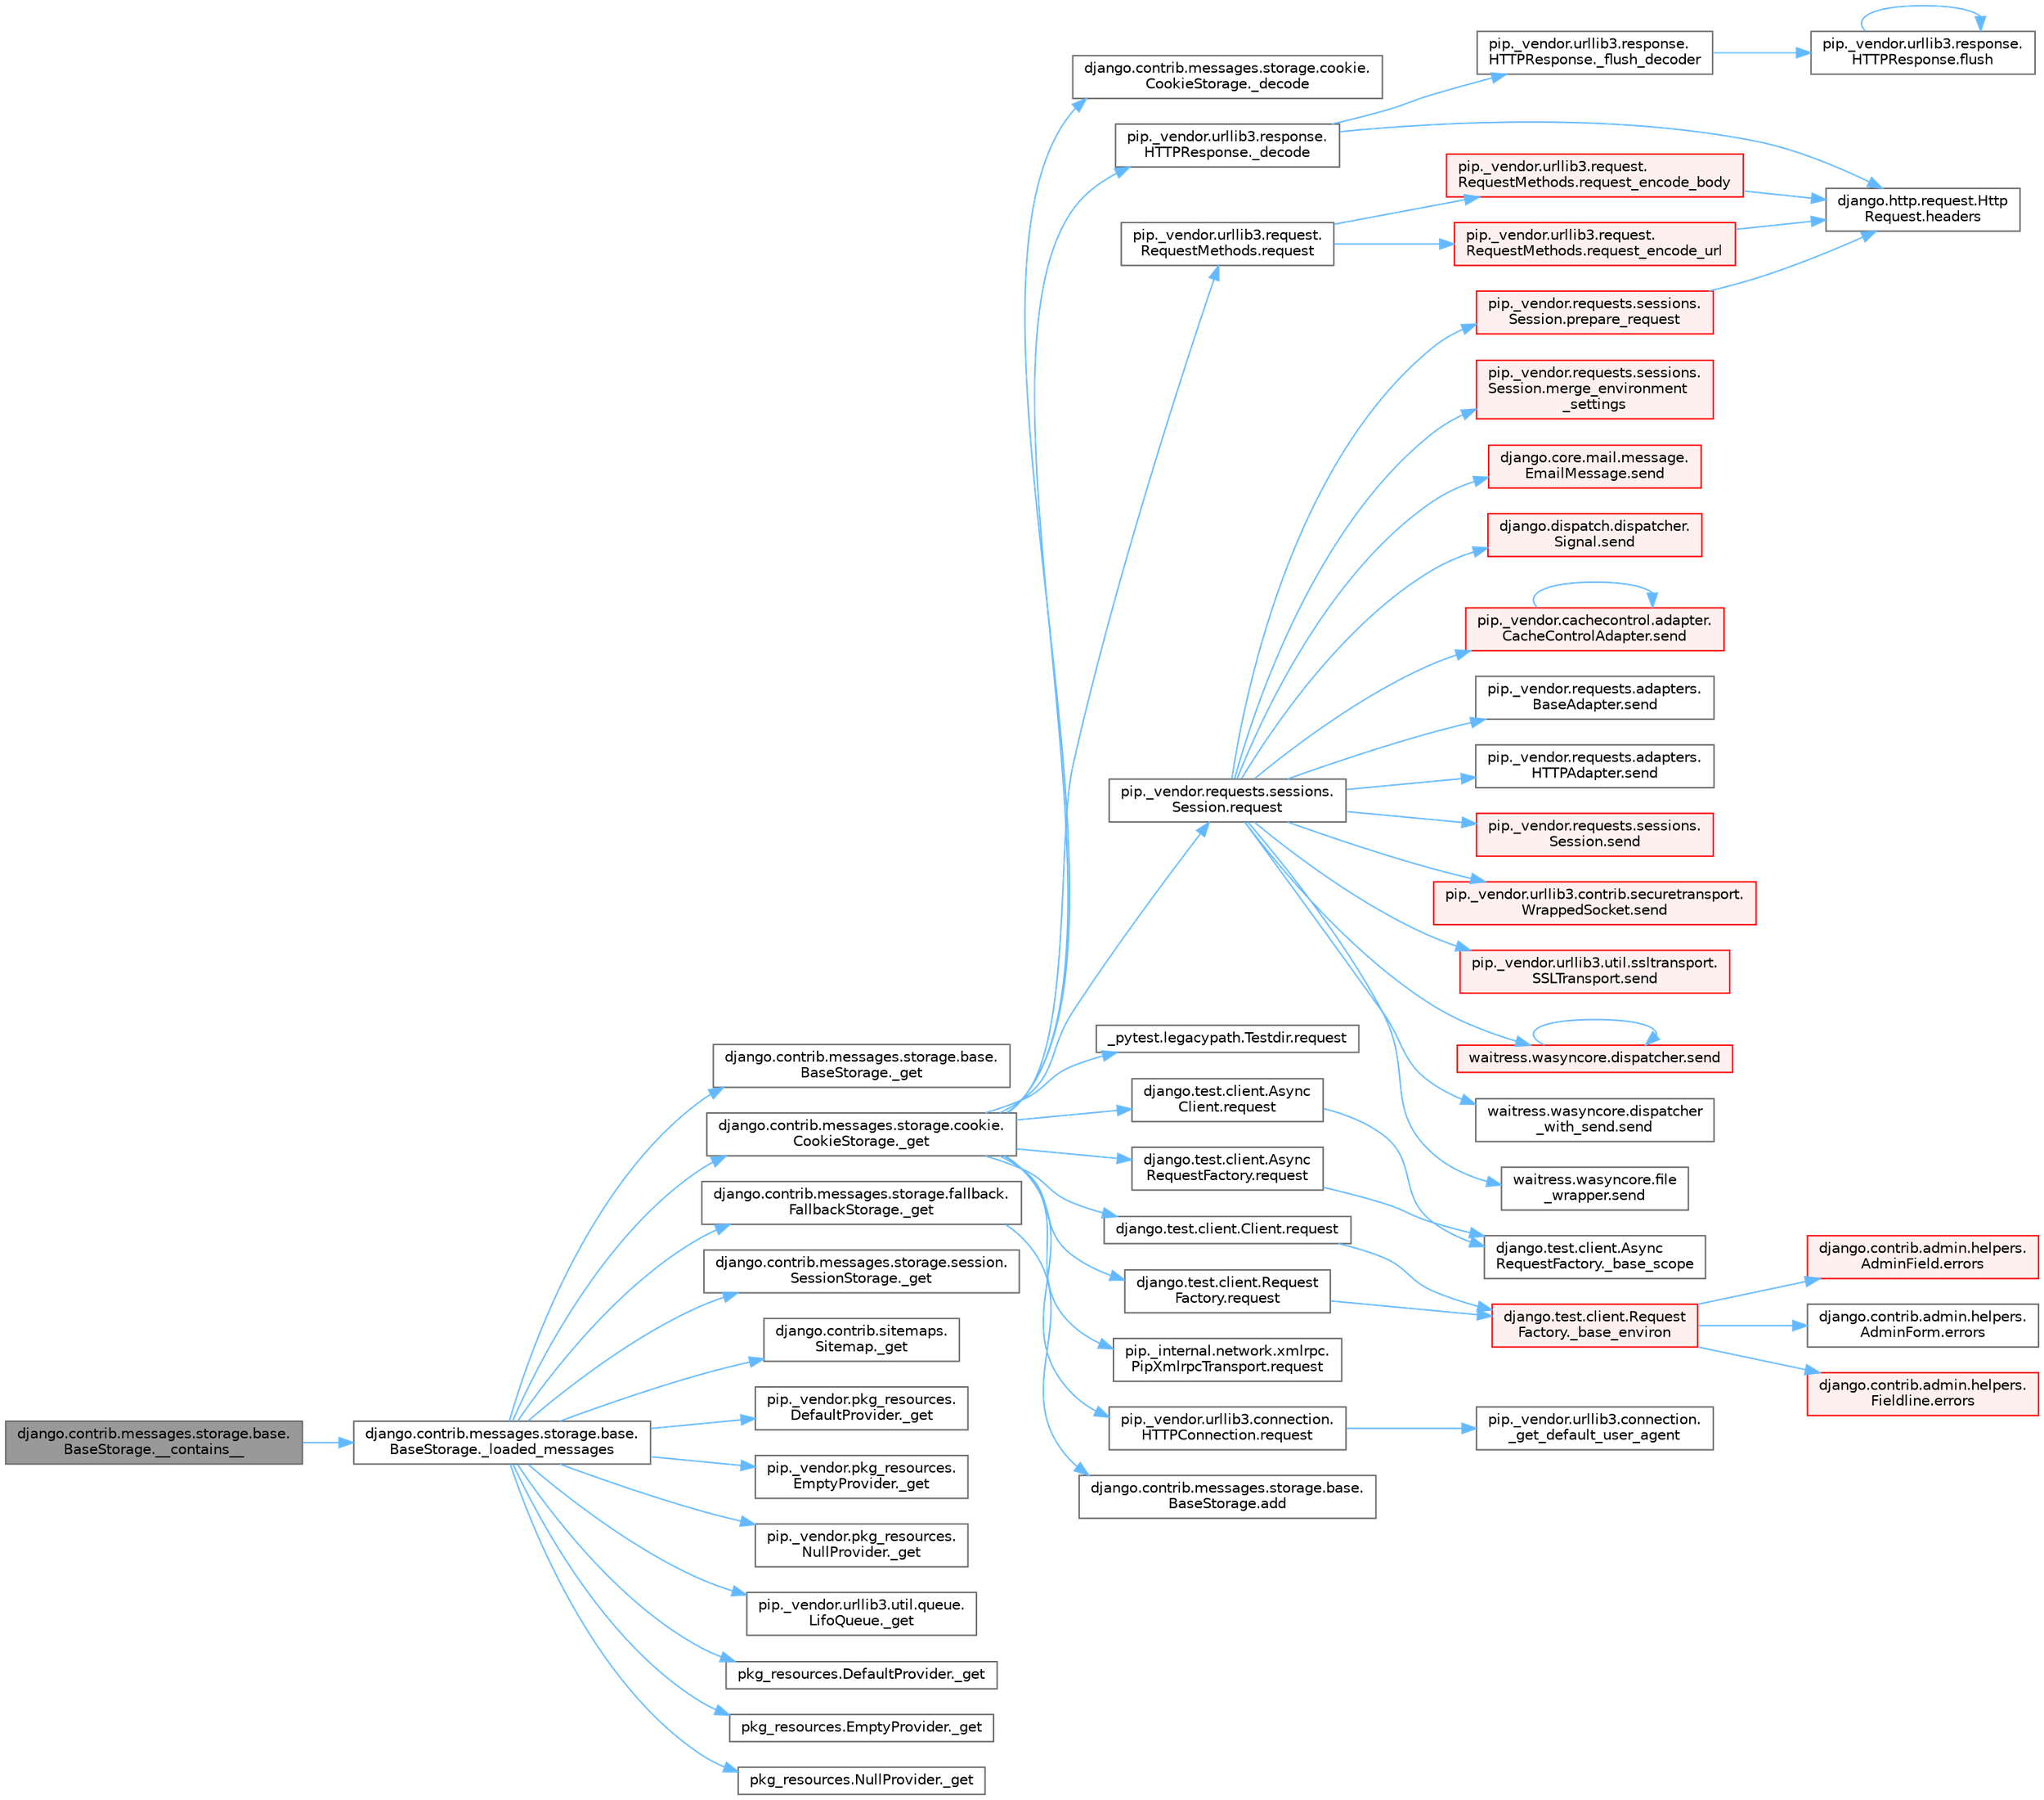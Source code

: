 digraph "django.contrib.messages.storage.base.BaseStorage.__contains__"
{
 // LATEX_PDF_SIZE
  bgcolor="transparent";
  edge [fontname=Helvetica,fontsize=10,labelfontname=Helvetica,labelfontsize=10];
  node [fontname=Helvetica,fontsize=10,shape=box,height=0.2,width=0.4];
  rankdir="LR";
  Node1 [id="Node000001",label="django.contrib.messages.storage.base.\lBaseStorage.__contains__",height=0.2,width=0.4,color="gray40", fillcolor="grey60", style="filled", fontcolor="black",tooltip=" "];
  Node1 -> Node2 [id="edge1_Node000001_Node000002",color="steelblue1",style="solid",tooltip=" "];
  Node2 [id="Node000002",label="django.contrib.messages.storage.base.\lBaseStorage._loaded_messages",height=0.2,width=0.4,color="grey40", fillcolor="white", style="filled",URL="$classdjango_1_1contrib_1_1messages_1_1storage_1_1base_1_1_base_storage.html#aae271e69706ef6bcb050affc180b81e1",tooltip=" "];
  Node2 -> Node3 [id="edge2_Node000002_Node000003",color="steelblue1",style="solid",tooltip=" "];
  Node3 [id="Node000003",label="django.contrib.messages.storage.base.\lBaseStorage._get",height=0.2,width=0.4,color="grey40", fillcolor="white", style="filled",URL="$classdjango_1_1contrib_1_1messages_1_1storage_1_1base_1_1_base_storage.html#a3d2749021b22c9e5f32af8b23feae3f1",tooltip=" "];
  Node2 -> Node4 [id="edge3_Node000002_Node000004",color="steelblue1",style="solid",tooltip=" "];
  Node4 [id="Node000004",label="django.contrib.messages.storage.cookie.\lCookieStorage._get",height=0.2,width=0.4,color="grey40", fillcolor="white", style="filled",URL="$classdjango_1_1contrib_1_1messages_1_1storage_1_1cookie_1_1_cookie_storage.html#a39d084f6072109675c9ef06c047174e8",tooltip=" "];
  Node4 -> Node5 [id="edge4_Node000004_Node000005",color="steelblue1",style="solid",tooltip=" "];
  Node5 [id="Node000005",label="django.contrib.messages.storage.cookie.\lCookieStorage._decode",height=0.2,width=0.4,color="grey40", fillcolor="white", style="filled",URL="$classdjango_1_1contrib_1_1messages_1_1storage_1_1cookie_1_1_cookie_storage.html#a1fc553aa4b81b9844a8ab48cb7d5f59a",tooltip=" "];
  Node4 -> Node6 [id="edge5_Node000004_Node000006",color="steelblue1",style="solid",tooltip=" "];
  Node6 [id="Node000006",label="pip._vendor.urllib3.response.\lHTTPResponse._decode",height=0.2,width=0.4,color="grey40", fillcolor="white", style="filled",URL="$classpip_1_1__vendor_1_1urllib3_1_1response_1_1_h_t_t_p_response.html#a8678676b28422ac1205fd245662f6a2c",tooltip=" "];
  Node6 -> Node7 [id="edge6_Node000006_Node000007",color="steelblue1",style="solid",tooltip=" "];
  Node7 [id="Node000007",label="pip._vendor.urllib3.response.\lHTTPResponse._flush_decoder",height=0.2,width=0.4,color="grey40", fillcolor="white", style="filled",URL="$classpip_1_1__vendor_1_1urllib3_1_1response_1_1_h_t_t_p_response.html#a8af5efe5d81890f31c645c1b3e1b532a",tooltip=" "];
  Node7 -> Node8 [id="edge7_Node000007_Node000008",color="steelblue1",style="solid",tooltip=" "];
  Node8 [id="Node000008",label="pip._vendor.urllib3.response.\lHTTPResponse.flush",height=0.2,width=0.4,color="grey40", fillcolor="white", style="filled",URL="$classpip_1_1__vendor_1_1urllib3_1_1response_1_1_h_t_t_p_response.html#a6d7b7138abe76f737277901c92166a8e",tooltip=" "];
  Node8 -> Node8 [id="edge8_Node000008_Node000008",color="steelblue1",style="solid",tooltip=" "];
  Node6 -> Node9 [id="edge9_Node000006_Node000009",color="steelblue1",style="solid",tooltip=" "];
  Node9 [id="Node000009",label="django.http.request.Http\lRequest.headers",height=0.2,width=0.4,color="grey40", fillcolor="white", style="filled",URL="$classdjango_1_1http_1_1request_1_1_http_request.html#a757d86c06e163aa94180817723ce1b9c",tooltip=" "];
  Node4 -> Node10 [id="edge10_Node000004_Node000010",color="steelblue1",style="solid",tooltip=" "];
  Node10 [id="Node000010",label="_pytest.legacypath.Testdir.request",height=0.2,width=0.4,color="grey40", fillcolor="white", style="filled",URL="$class__pytest_1_1legacypath_1_1_testdir.html#a0e10c900efcd764da85254119e4d64c4",tooltip=" "];
  Node4 -> Node11 [id="edge11_Node000004_Node000011",color="steelblue1",style="solid",tooltip=" "];
  Node11 [id="Node000011",label="django.test.client.Async\lClient.request",height=0.2,width=0.4,color="grey40", fillcolor="white", style="filled",URL="$classdjango_1_1test_1_1client_1_1_async_client.html#a891cc2f6b81dcf3583bbbde8d21a713a",tooltip=" "];
  Node11 -> Node12 [id="edge12_Node000011_Node000012",color="steelblue1",style="solid",tooltip=" "];
  Node12 [id="Node000012",label="django.test.client.Async\lRequestFactory._base_scope",height=0.2,width=0.4,color="grey40", fillcolor="white", style="filled",URL="$classdjango_1_1test_1_1client_1_1_async_request_factory.html#a0e43cc21668d0a42c46524d5116d8654",tooltip=" "];
  Node4 -> Node13 [id="edge13_Node000004_Node000013",color="steelblue1",style="solid",tooltip=" "];
  Node13 [id="Node000013",label="django.test.client.Async\lRequestFactory.request",height=0.2,width=0.4,color="grey40", fillcolor="white", style="filled",URL="$classdjango_1_1test_1_1client_1_1_async_request_factory.html#aab026845547a4c2d9203b8710b90f6cd",tooltip=" "];
  Node13 -> Node12 [id="edge14_Node000013_Node000012",color="steelblue1",style="solid",tooltip=" "];
  Node4 -> Node14 [id="edge15_Node000004_Node000014",color="steelblue1",style="solid",tooltip=" "];
  Node14 [id="Node000014",label="django.test.client.Client.request",height=0.2,width=0.4,color="grey40", fillcolor="white", style="filled",URL="$classdjango_1_1test_1_1client_1_1_client.html#a2f51c5251142ab6503937051936e33fa",tooltip=" "];
  Node14 -> Node15 [id="edge16_Node000014_Node000015",color="steelblue1",style="solid",tooltip=" "];
  Node15 [id="Node000015",label="django.test.client.Request\lFactory._base_environ",height=0.2,width=0.4,color="red", fillcolor="#FFF0F0", style="filled",URL="$classdjango_1_1test_1_1client_1_1_request_factory.html#ab650654b992f4e9fc9e30bd0442973c1",tooltip=" "];
  Node15 -> Node16 [id="edge17_Node000015_Node000016",color="steelblue1",style="solid",tooltip=" "];
  Node16 [id="Node000016",label="django.contrib.admin.helpers.\lAdminField.errors",height=0.2,width=0.4,color="red", fillcolor="#FFF0F0", style="filled",URL="$classdjango_1_1contrib_1_1admin_1_1helpers_1_1_admin_field.html#a2ed7041739e06b7ebeb076401379c675",tooltip=" "];
  Node15 -> Node1187 [id="edge18_Node000015_Node001187",color="steelblue1",style="solid",tooltip=" "];
  Node1187 [id="Node001187",label="django.contrib.admin.helpers.\lAdminForm.errors",height=0.2,width=0.4,color="grey40", fillcolor="white", style="filled",URL="$classdjango_1_1contrib_1_1admin_1_1helpers_1_1_admin_form.html#a3ccc9540a232de721c24f95c26a2b34a",tooltip=" "];
  Node15 -> Node1188 [id="edge19_Node000015_Node001188",color="steelblue1",style="solid",tooltip=" "];
  Node1188 [id="Node001188",label="django.contrib.admin.helpers.\lFieldline.errors",height=0.2,width=0.4,color="red", fillcolor="#FFF0F0", style="filled",URL="$classdjango_1_1contrib_1_1admin_1_1helpers_1_1_fieldline.html#ac0094313ce4b91212414f914a381499d",tooltip=" "];
  Node4 -> Node874 [id="edge20_Node000004_Node000874",color="steelblue1",style="solid",tooltip=" "];
  Node874 [id="Node000874",label="django.test.client.Request\lFactory.request",height=0.2,width=0.4,color="grey40", fillcolor="white", style="filled",URL="$classdjango_1_1test_1_1client_1_1_request_factory.html#adae411ab0df6839c5364b647e4dc63ad",tooltip=" "];
  Node874 -> Node15 [id="edge21_Node000874_Node000015",color="steelblue1",style="solid",tooltip=" "];
  Node4 -> Node875 [id="edge22_Node000004_Node000875",color="steelblue1",style="solid",tooltip=" "];
  Node875 [id="Node000875",label="pip._internal.network.xmlrpc.\lPipXmlrpcTransport.request",height=0.2,width=0.4,color="grey40", fillcolor="white", style="filled",URL="$classpip_1_1__internal_1_1network_1_1xmlrpc_1_1_pip_xmlrpc_transport.html#a91d1ed180fbf8bcc25f6747a72614c5f",tooltip=" "];
  Node4 -> Node876 [id="edge23_Node000004_Node000876",color="steelblue1",style="solid",tooltip=" "];
  Node876 [id="Node000876",label="pip._vendor.requests.sessions.\lSession.request",height=0.2,width=0.4,color="grey40", fillcolor="white", style="filled",URL="$classpip_1_1__vendor_1_1requests_1_1sessions_1_1_session.html#a3dddfa16e93faa1a1a553936d913482b",tooltip=" "];
  Node876 -> Node877 [id="edge24_Node000876_Node000877",color="steelblue1",style="solid",tooltip=" "];
  Node877 [id="Node000877",label="pip._vendor.requests.sessions.\lSession.merge_environment\l_settings",height=0.2,width=0.4,color="red", fillcolor="#FFF0F0", style="filled",URL="$classpip_1_1__vendor_1_1requests_1_1sessions_1_1_session.html#a1bbc07ae0fd8434a0ae651e3eb482be0",tooltip=" "];
  Node876 -> Node1001 [id="edge25_Node000876_Node001001",color="steelblue1",style="solid",tooltip=" "];
  Node1001 [id="Node001001",label="pip._vendor.requests.sessions.\lSession.prepare_request",height=0.2,width=0.4,color="red", fillcolor="#FFF0F0", style="filled",URL="$classpip_1_1__vendor_1_1requests_1_1sessions_1_1_session.html#a486c476ce9c610313da438d9fbd53f7b",tooltip=" "];
  Node1001 -> Node9 [id="edge26_Node001001_Node000009",color="steelblue1",style="solid",tooltip=" "];
  Node876 -> Node1003 [id="edge27_Node000876_Node001003",color="steelblue1",style="solid",tooltip=" "];
  Node1003 [id="Node001003",label="django.core.mail.message.\lEmailMessage.send",height=0.2,width=0.4,color="red", fillcolor="#FFF0F0", style="filled",URL="$classdjango_1_1core_1_1mail_1_1message_1_1_email_message.html#a18fd6d168e6aa27742a4057b4ab9b439",tooltip=" "];
  Node876 -> Node1007 [id="edge28_Node000876_Node001007",color="steelblue1",style="solid",tooltip=" "];
  Node1007 [id="Node001007",label="django.dispatch.dispatcher.\lSignal.send",height=0.2,width=0.4,color="red", fillcolor="#FFF0F0", style="filled",URL="$classdjango_1_1dispatch_1_1dispatcher_1_1_signal.html#a065269c5c5f8d45e7b902dda3245bdbb",tooltip=" "];
  Node876 -> Node1011 [id="edge29_Node000876_Node001011",color="steelblue1",style="solid",tooltip=" "];
  Node1011 [id="Node001011",label="pip._vendor.cachecontrol.adapter.\lCacheControlAdapter.send",height=0.2,width=0.4,color="red", fillcolor="#FFF0F0", style="filled",URL="$classpip_1_1__vendor_1_1cachecontrol_1_1adapter_1_1_cache_control_adapter.html#a7f846578832fd1a27f921f7466b4d2fa",tooltip=" "];
  Node1011 -> Node1011 [id="edge30_Node001011_Node001011",color="steelblue1",style="solid",tooltip=" "];
  Node876 -> Node1014 [id="edge31_Node000876_Node001014",color="steelblue1",style="solid",tooltip=" "];
  Node1014 [id="Node001014",label="pip._vendor.requests.adapters.\lBaseAdapter.send",height=0.2,width=0.4,color="grey40", fillcolor="white", style="filled",URL="$classpip_1_1__vendor_1_1requests_1_1adapters_1_1_base_adapter.html#a71b96d00d14b1eb64886afb3d5a6e2b0",tooltip=" "];
  Node876 -> Node1015 [id="edge32_Node000876_Node001015",color="steelblue1",style="solid",tooltip=" "];
  Node1015 [id="Node001015",label="pip._vendor.requests.adapters.\lHTTPAdapter.send",height=0.2,width=0.4,color="grey40", fillcolor="white", style="filled",URL="$classpip_1_1__vendor_1_1requests_1_1adapters_1_1_h_t_t_p_adapter.html#aa75dd0f80148babfc8b50bbc9a504e8d",tooltip=" "];
  Node876 -> Node1016 [id="edge33_Node000876_Node001016",color="steelblue1",style="solid",tooltip=" "];
  Node1016 [id="Node001016",label="pip._vendor.requests.sessions.\lSession.send",height=0.2,width=0.4,color="red", fillcolor="#FFF0F0", style="filled",URL="$classpip_1_1__vendor_1_1requests_1_1sessions_1_1_session.html#ac53877008b8d3c6901be36033885124c",tooltip=" "];
  Node876 -> Node1021 [id="edge34_Node000876_Node001021",color="steelblue1",style="solid",tooltip=" "];
  Node1021 [id="Node001021",label="pip._vendor.urllib3.contrib.securetransport.\lWrappedSocket.send",height=0.2,width=0.4,color="red", fillcolor="#FFF0F0", style="filled",URL="$classpip_1_1__vendor_1_1urllib3_1_1contrib_1_1securetransport_1_1_wrapped_socket.html#afefa6637ff2836086372e94b4872b076",tooltip=" "];
  Node876 -> Node4326 [id="edge35_Node000876_Node004326",color="steelblue1",style="solid",tooltip=" "];
  Node4326 [id="Node004326",label="pip._vendor.urllib3.util.ssltransport.\lSSLTransport.send",height=0.2,width=0.4,color="red", fillcolor="#FFF0F0", style="filled",URL="$classpip_1_1__vendor_1_1urllib3_1_1util_1_1ssltransport_1_1_s_s_l_transport.html#ae07b4d8069dbc1dab07b52db5acdb71a",tooltip=" "];
  Node876 -> Node4327 [id="edge36_Node000876_Node004327",color="steelblue1",style="solid",tooltip=" "];
  Node4327 [id="Node004327",label="waitress.wasyncore.dispatcher.send",height=0.2,width=0.4,color="red", fillcolor="#FFF0F0", style="filled",URL="$classwaitress_1_1wasyncore_1_1dispatcher.html#aa36a1d97600508f07138eab0658775c9",tooltip=" "];
  Node4327 -> Node4327 [id="edge37_Node004327_Node004327",color="steelblue1",style="solid",tooltip=" "];
  Node876 -> Node4328 [id="edge38_Node000876_Node004328",color="steelblue1",style="solid",tooltip=" "];
  Node4328 [id="Node004328",label="waitress.wasyncore.dispatcher\l_with_send.send",height=0.2,width=0.4,color="grey40", fillcolor="white", style="filled",URL="$classwaitress_1_1wasyncore_1_1dispatcher__with__send.html#a47052361f8df52adae77154c5ac2e95d",tooltip=" "];
  Node876 -> Node4329 [id="edge39_Node000876_Node004329",color="steelblue1",style="solid",tooltip=" "];
  Node4329 [id="Node004329",label="waitress.wasyncore.file\l_wrapper.send",height=0.2,width=0.4,color="grey40", fillcolor="white", style="filled",URL="$classwaitress_1_1wasyncore_1_1file__wrapper.html#a3db1f84334179b63edb654a8da19820c",tooltip=" "];
  Node4 -> Node1294 [id="edge40_Node000004_Node001294",color="steelblue1",style="solid",tooltip=" "];
  Node1294 [id="Node001294",label="pip._vendor.urllib3.connection.\lHTTPConnection.request",height=0.2,width=0.4,color="grey40", fillcolor="white", style="filled",URL="$classpip_1_1__vendor_1_1urllib3_1_1connection_1_1_h_t_t_p_connection.html#a67e552c4d242e4169bdf7319269a417f",tooltip=" "];
  Node1294 -> Node1295 [id="edge41_Node001294_Node001295",color="steelblue1",style="solid",tooltip=" "];
  Node1295 [id="Node001295",label="pip._vendor.urllib3.connection.\l_get_default_user_agent",height=0.2,width=0.4,color="grey40", fillcolor="white", style="filled",URL="$namespacepip_1_1__vendor_1_1urllib3_1_1connection.html#a470b189321329d9264e7756710ba9ae2",tooltip=" "];
  Node4 -> Node1296 [id="edge42_Node000004_Node001296",color="steelblue1",style="solid",tooltip=" "];
  Node1296 [id="Node001296",label="pip._vendor.urllib3.request.\lRequestMethods.request",height=0.2,width=0.4,color="grey40", fillcolor="white", style="filled",URL="$classpip_1_1__vendor_1_1urllib3_1_1request_1_1_request_methods.html#a73541f2f0edc7df7413b043e33c69e7f",tooltip=" "];
  Node1296 -> Node1297 [id="edge43_Node001296_Node001297",color="steelblue1",style="solid",tooltip=" "];
  Node1297 [id="Node001297",label="pip._vendor.urllib3.request.\lRequestMethods.request_encode_body",height=0.2,width=0.4,color="red", fillcolor="#FFF0F0", style="filled",URL="$classpip_1_1__vendor_1_1urllib3_1_1request_1_1_request_methods.html#a2c8e6a574936ea1059cda06ae71793fc",tooltip=" "];
  Node1297 -> Node9 [id="edge44_Node001297_Node000009",color="steelblue1",style="solid",tooltip=" "];
  Node1296 -> Node1336 [id="edge45_Node001296_Node001336",color="steelblue1",style="solid",tooltip=" "];
  Node1336 [id="Node001336",label="pip._vendor.urllib3.request.\lRequestMethods.request_encode_url",height=0.2,width=0.4,color="red", fillcolor="#FFF0F0", style="filled",URL="$classpip_1_1__vendor_1_1urllib3_1_1request_1_1_request_methods.html#a364d38202ff4ab728e7bad368e74a431",tooltip=" "];
  Node1336 -> Node9 [id="edge46_Node001336_Node000009",color="steelblue1",style="solid",tooltip=" "];
  Node2 -> Node470 [id="edge47_Node000002_Node000470",color="steelblue1",style="solid",tooltip=" "];
  Node470 [id="Node000470",label="django.contrib.messages.storage.fallback.\lFallbackStorage._get",height=0.2,width=0.4,color="grey40", fillcolor="white", style="filled",URL="$classdjango_1_1contrib_1_1messages_1_1storage_1_1fallback_1_1_fallback_storage.html#a868fecdc6202920df6e41e4e2cdb5ed2",tooltip=" "];
  Node470 -> Node471 [id="edge48_Node000470_Node000471",color="steelblue1",style="solid",tooltip=" "];
  Node471 [id="Node000471",label="django.contrib.messages.storage.base.\lBaseStorage.add",height=0.2,width=0.4,color="grey40", fillcolor="white", style="filled",URL="$classdjango_1_1contrib_1_1messages_1_1storage_1_1base_1_1_base_storage.html#aafc1151a94b34b80803c99d883ca268c",tooltip=" "];
  Node2 -> Node472 [id="edge49_Node000002_Node000472",color="steelblue1",style="solid",tooltip=" "];
  Node472 [id="Node000472",label="django.contrib.messages.storage.session.\lSessionStorage._get",height=0.2,width=0.4,color="grey40", fillcolor="white", style="filled",URL="$classdjango_1_1contrib_1_1messages_1_1storage_1_1session_1_1_session_storage.html#ad3dc3100f2bb7bc5e7ff4db39177fb69",tooltip=" "];
  Node2 -> Node473 [id="edge50_Node000002_Node000473",color="steelblue1",style="solid",tooltip=" "];
  Node473 [id="Node000473",label="django.contrib.sitemaps.\lSitemap._get",height=0.2,width=0.4,color="grey40", fillcolor="white", style="filled",URL="$classdjango_1_1contrib_1_1sitemaps_1_1_sitemap.html#a73a81ce251424f3552779a860edc686c",tooltip=" "];
  Node2 -> Node474 [id="edge51_Node000002_Node000474",color="steelblue1",style="solid",tooltip=" "];
  Node474 [id="Node000474",label="pip._vendor.pkg_resources.\lDefaultProvider._get",height=0.2,width=0.4,color="grey40", fillcolor="white", style="filled",URL="$classpip_1_1__vendor_1_1pkg__resources_1_1_default_provider.html#a7587126d08fbd2559bbd44b4a919430c",tooltip=" "];
  Node2 -> Node475 [id="edge52_Node000002_Node000475",color="steelblue1",style="solid",tooltip=" "];
  Node475 [id="Node000475",label="pip._vendor.pkg_resources.\lEmptyProvider._get",height=0.2,width=0.4,color="grey40", fillcolor="white", style="filled",URL="$classpip_1_1__vendor_1_1pkg__resources_1_1_empty_provider.html#a4246472dcb9c365ab18f2f74389a1857",tooltip=" "];
  Node2 -> Node476 [id="edge53_Node000002_Node000476",color="steelblue1",style="solid",tooltip=" "];
  Node476 [id="Node000476",label="pip._vendor.pkg_resources.\lNullProvider._get",height=0.2,width=0.4,color="grey40", fillcolor="white", style="filled",URL="$classpip_1_1__vendor_1_1pkg__resources_1_1_null_provider.html#a1c67ea92ac58e123e3d5c21879edce06",tooltip=" "];
  Node2 -> Node477 [id="edge54_Node000002_Node000477",color="steelblue1",style="solid",tooltip=" "];
  Node477 [id="Node000477",label="pip._vendor.urllib3.util.queue.\lLifoQueue._get",height=0.2,width=0.4,color="grey40", fillcolor="white", style="filled",URL="$classpip_1_1__vendor_1_1urllib3_1_1util_1_1queue_1_1_lifo_queue.html#abd788668e68a54244b3047c67f9d3ca6",tooltip=" "];
  Node2 -> Node478 [id="edge55_Node000002_Node000478",color="steelblue1",style="solid",tooltip=" "];
  Node478 [id="Node000478",label="pkg_resources.DefaultProvider._get",height=0.2,width=0.4,color="grey40", fillcolor="white", style="filled",URL="$classpkg__resources_1_1_default_provider.html#ac2bf2a90dd08fdeab50a2401566375cc",tooltip=" "];
  Node2 -> Node479 [id="edge56_Node000002_Node000479",color="steelblue1",style="solid",tooltip=" "];
  Node479 [id="Node000479",label="pkg_resources.EmptyProvider._get",height=0.2,width=0.4,color="grey40", fillcolor="white", style="filled",URL="$classpkg__resources_1_1_empty_provider.html#a3e97cd87853d655c8e99803b2f86df7b",tooltip=" "];
  Node2 -> Node480 [id="edge57_Node000002_Node000480",color="steelblue1",style="solid",tooltip=" "];
  Node480 [id="Node000480",label="pkg_resources.NullProvider._get",height=0.2,width=0.4,color="grey40", fillcolor="white", style="filled",URL="$classpkg__resources_1_1_null_provider.html#a9d221615e0688c8b24ba1d9001ccc232",tooltip=" "];
}
